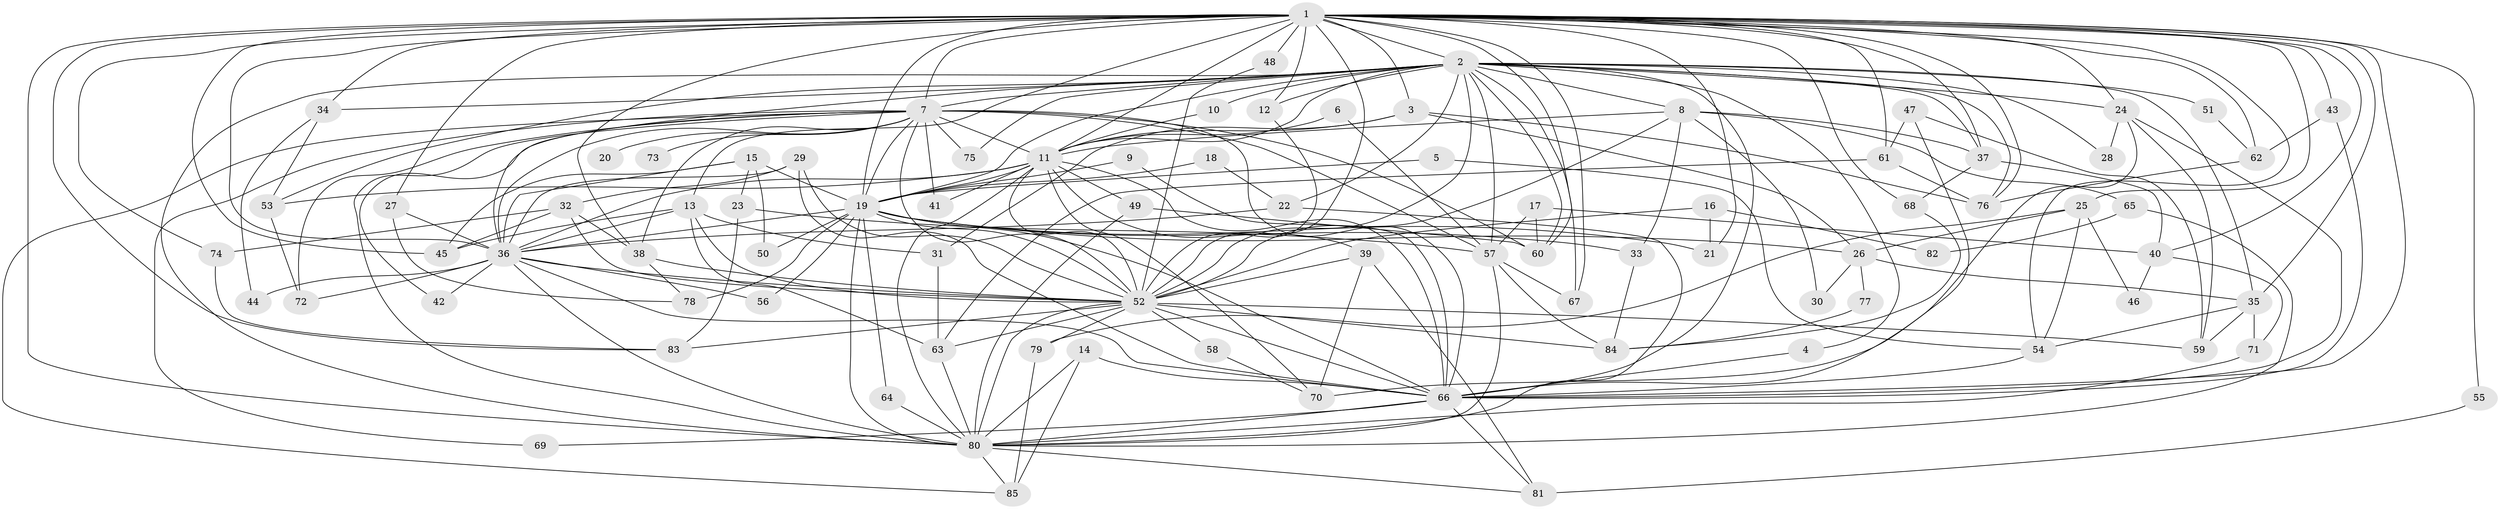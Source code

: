 // original degree distribution, {30: 0.007142857142857143, 23: 0.014285714285714285, 21: 0.007142857142857143, 19: 0.014285714285714285, 26: 0.014285714285714285, 24: 0.007142857142857143, 22: 0.007142857142857143, 7: 0.007142857142857143, 8: 0.007142857142857143, 2: 0.5285714285714286, 5: 0.07857142857142857, 6: 0.03571428571428571, 4: 0.10714285714285714, 3: 0.16428571428571428}
// Generated by graph-tools (version 1.1) at 2025/36/03/04/25 23:36:27]
// undirected, 85 vertices, 224 edges
graph export_dot {
  node [color=gray90,style=filled];
  1;
  2;
  3;
  4;
  5;
  6;
  7;
  8;
  9;
  10;
  11;
  12;
  13;
  14;
  15;
  16;
  17;
  18;
  19;
  20;
  21;
  22;
  23;
  24;
  25;
  26;
  27;
  28;
  29;
  30;
  31;
  32;
  33;
  34;
  35;
  36;
  37;
  38;
  39;
  40;
  41;
  42;
  43;
  44;
  45;
  46;
  47;
  48;
  49;
  50;
  51;
  52;
  53;
  54;
  55;
  56;
  57;
  58;
  59;
  60;
  61;
  62;
  63;
  64;
  65;
  66;
  67;
  68;
  69;
  70;
  71;
  72;
  73;
  74;
  75;
  76;
  77;
  78;
  79;
  80;
  81;
  82;
  83;
  84;
  85;
  1 -- 2 [weight=3.0];
  1 -- 3 [weight=1.0];
  1 -- 7 [weight=3.0];
  1 -- 11 [weight=2.0];
  1 -- 12 [weight=1.0];
  1 -- 13 [weight=1.0];
  1 -- 19 [weight=3.0];
  1 -- 21 [weight=1.0];
  1 -- 24 [weight=1.0];
  1 -- 25 [weight=1.0];
  1 -- 27 [weight=1.0];
  1 -- 34 [weight=1.0];
  1 -- 35 [weight=1.0];
  1 -- 36 [weight=3.0];
  1 -- 37 [weight=1.0];
  1 -- 38 [weight=1.0];
  1 -- 40 [weight=1.0];
  1 -- 43 [weight=1.0];
  1 -- 45 [weight=1.0];
  1 -- 48 [weight=2.0];
  1 -- 52 [weight=2.0];
  1 -- 54 [weight=1.0];
  1 -- 55 [weight=1.0];
  1 -- 60 [weight=1.0];
  1 -- 61 [weight=1.0];
  1 -- 62 [weight=1.0];
  1 -- 66 [weight=2.0];
  1 -- 67 [weight=1.0];
  1 -- 68 [weight=1.0];
  1 -- 74 [weight=1.0];
  1 -- 76 [weight=1.0];
  1 -- 80 [weight=3.0];
  1 -- 83 [weight=1.0];
  2 -- 4 [weight=1.0];
  2 -- 7 [weight=1.0];
  2 -- 8 [weight=1.0];
  2 -- 10 [weight=1.0];
  2 -- 11 [weight=1.0];
  2 -- 12 [weight=1.0];
  2 -- 19 [weight=1.0];
  2 -- 22 [weight=1.0];
  2 -- 24 [weight=1.0];
  2 -- 28 [weight=2.0];
  2 -- 34 [weight=1.0];
  2 -- 35 [weight=1.0];
  2 -- 36 [weight=1.0];
  2 -- 37 [weight=1.0];
  2 -- 51 [weight=1.0];
  2 -- 52 [weight=1.0];
  2 -- 53 [weight=1.0];
  2 -- 57 [weight=1.0];
  2 -- 60 [weight=1.0];
  2 -- 66 [weight=1.0];
  2 -- 67 [weight=1.0];
  2 -- 75 [weight=1.0];
  2 -- 76 [weight=1.0];
  2 -- 80 [weight=1.0];
  3 -- 11 [weight=1.0];
  3 -- 26 [weight=1.0];
  3 -- 31 [weight=1.0];
  3 -- 76 [weight=1.0];
  4 -- 66 [weight=1.0];
  5 -- 19 [weight=1.0];
  5 -- 54 [weight=1.0];
  6 -- 11 [weight=1.0];
  6 -- 57 [weight=1.0];
  7 -- 11 [weight=1.0];
  7 -- 19 [weight=1.0];
  7 -- 20 [weight=1.0];
  7 -- 36 [weight=1.0];
  7 -- 38 [weight=1.0];
  7 -- 41 [weight=1.0];
  7 -- 42 [weight=1.0];
  7 -- 52 [weight=1.0];
  7 -- 57 [weight=1.0];
  7 -- 60 [weight=1.0];
  7 -- 66 [weight=1.0];
  7 -- 69 [weight=1.0];
  7 -- 72 [weight=1.0];
  7 -- 73 [weight=1.0];
  7 -- 75 [weight=1.0];
  7 -- 80 [weight=1.0];
  7 -- 85 [weight=1.0];
  8 -- 11 [weight=1.0];
  8 -- 30 [weight=1.0];
  8 -- 33 [weight=1.0];
  8 -- 37 [weight=1.0];
  8 -- 52 [weight=1.0];
  8 -- 65 [weight=1.0];
  9 -- 19 [weight=1.0];
  9 -- 66 [weight=1.0];
  10 -- 11 [weight=1.0];
  11 -- 19 [weight=1.0];
  11 -- 36 [weight=1.0];
  11 -- 39 [weight=1.0];
  11 -- 41 [weight=1.0];
  11 -- 49 [weight=1.0];
  11 -- 52 [weight=1.0];
  11 -- 53 [weight=1.0];
  11 -- 66 [weight=2.0];
  11 -- 70 [weight=1.0];
  11 -- 80 [weight=1.0];
  12 -- 52 [weight=1.0];
  13 -- 31 [weight=1.0];
  13 -- 36 [weight=1.0];
  13 -- 45 [weight=1.0];
  13 -- 52 [weight=1.0];
  13 -- 63 [weight=1.0];
  14 -- 66 [weight=1.0];
  14 -- 80 [weight=1.0];
  14 -- 85 [weight=1.0];
  15 -- 19 [weight=1.0];
  15 -- 23 [weight=1.0];
  15 -- 36 [weight=1.0];
  15 -- 45 [weight=1.0];
  15 -- 50 [weight=1.0];
  16 -- 21 [weight=1.0];
  16 -- 52 [weight=1.0];
  16 -- 82 [weight=1.0];
  17 -- 40 [weight=1.0];
  17 -- 57 [weight=1.0];
  17 -- 60 [weight=1.0];
  18 -- 19 [weight=1.0];
  18 -- 22 [weight=1.0];
  19 -- 21 [weight=1.0];
  19 -- 26 [weight=1.0];
  19 -- 33 [weight=1.0];
  19 -- 36 [weight=1.0];
  19 -- 50 [weight=1.0];
  19 -- 52 [weight=1.0];
  19 -- 56 [weight=1.0];
  19 -- 64 [weight=1.0];
  19 -- 66 [weight=1.0];
  19 -- 78 [weight=1.0];
  19 -- 80 [weight=1.0];
  22 -- 36 [weight=1.0];
  22 -- 80 [weight=1.0];
  23 -- 57 [weight=1.0];
  23 -- 83 [weight=1.0];
  24 -- 28 [weight=1.0];
  24 -- 59 [weight=1.0];
  24 -- 66 [weight=1.0];
  24 -- 70 [weight=1.0];
  25 -- 26 [weight=1.0];
  25 -- 46 [weight=1.0];
  25 -- 54 [weight=1.0];
  25 -- 79 [weight=1.0];
  26 -- 30 [weight=1.0];
  26 -- 35 [weight=1.0];
  26 -- 77 [weight=1.0];
  27 -- 36 [weight=1.0];
  27 -- 78 [weight=1.0];
  29 -- 32 [weight=1.0];
  29 -- 36 [weight=1.0];
  29 -- 52 [weight=1.0];
  29 -- 66 [weight=1.0];
  31 -- 63 [weight=1.0];
  32 -- 38 [weight=1.0];
  32 -- 45 [weight=1.0];
  32 -- 52 [weight=1.0];
  32 -- 74 [weight=1.0];
  33 -- 84 [weight=1.0];
  34 -- 44 [weight=1.0];
  34 -- 53 [weight=1.0];
  35 -- 54 [weight=1.0];
  35 -- 59 [weight=1.0];
  35 -- 71 [weight=1.0];
  36 -- 42 [weight=1.0];
  36 -- 44 [weight=1.0];
  36 -- 52 [weight=1.0];
  36 -- 56 [weight=1.0];
  36 -- 66 [weight=1.0];
  36 -- 72 [weight=1.0];
  36 -- 80 [weight=1.0];
  37 -- 40 [weight=1.0];
  37 -- 68 [weight=1.0];
  38 -- 52 [weight=1.0];
  38 -- 78 [weight=1.0];
  39 -- 52 [weight=1.0];
  39 -- 70 [weight=1.0];
  39 -- 81 [weight=1.0];
  40 -- 46 [weight=1.0];
  40 -- 71 [weight=1.0];
  43 -- 62 [weight=1.0];
  43 -- 66 [weight=1.0];
  47 -- 59 [weight=1.0];
  47 -- 61 [weight=1.0];
  47 -- 66 [weight=1.0];
  48 -- 52 [weight=1.0];
  49 -- 60 [weight=1.0];
  49 -- 80 [weight=1.0];
  51 -- 62 [weight=1.0];
  52 -- 58 [weight=1.0];
  52 -- 59 [weight=1.0];
  52 -- 63 [weight=1.0];
  52 -- 66 [weight=2.0];
  52 -- 79 [weight=1.0];
  52 -- 80 [weight=2.0];
  52 -- 83 [weight=1.0];
  52 -- 84 [weight=1.0];
  53 -- 72 [weight=1.0];
  54 -- 66 [weight=2.0];
  55 -- 81 [weight=1.0];
  57 -- 67 [weight=1.0];
  57 -- 80 [weight=1.0];
  57 -- 84 [weight=1.0];
  58 -- 70 [weight=1.0];
  61 -- 63 [weight=1.0];
  61 -- 76 [weight=1.0];
  62 -- 76 [weight=1.0];
  63 -- 80 [weight=1.0];
  64 -- 80 [weight=1.0];
  65 -- 80 [weight=1.0];
  65 -- 82 [weight=1.0];
  66 -- 69 [weight=1.0];
  66 -- 80 [weight=1.0];
  66 -- 81 [weight=1.0];
  68 -- 84 [weight=1.0];
  71 -- 80 [weight=1.0];
  74 -- 83 [weight=1.0];
  77 -- 84 [weight=1.0];
  79 -- 85 [weight=1.0];
  80 -- 81 [weight=1.0];
  80 -- 85 [weight=1.0];
}
